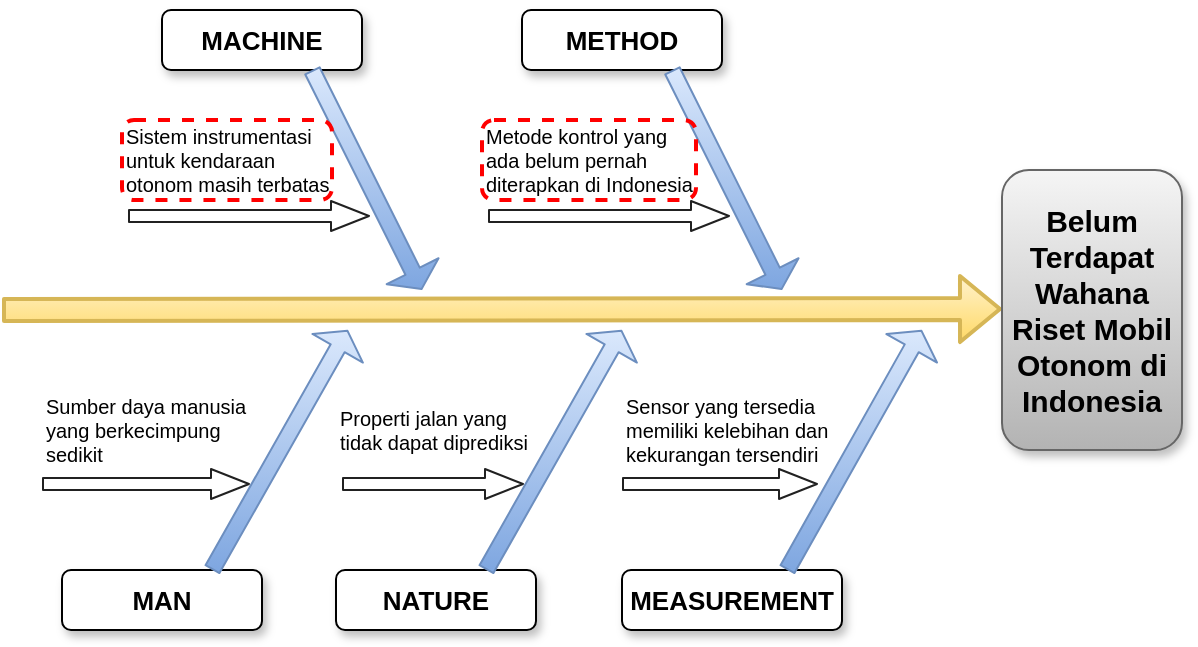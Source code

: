 <mxfile version="13.4.5" type="device"><diagram id="jLkJDvXrtNMCfjUAyQRA" name="Page-1"><mxGraphModel dx="126" dy="373" grid="1" gridSize="10" guides="1" tooltips="1" connect="1" arrows="1" fold="1" page="1" pageScale="1" pageWidth="850" pageHeight="1100" math="0" shadow="0"><root><mxCell id="0"/><mxCell id="1" parent="0"/><mxCell id="m4LBOICfB5WqHeilM_Sq-1" value="" style="shape=flexArrow;endArrow=classic;html=1;fontSize=10;fillColor=#fff2cc;strokeWidth=2;endSize=6;startSize=6;gradientColor=#ffd966;strokeColor=#d6b656;" edge="1" parent="1"><mxGeometry width="50" height="50" relative="1" as="geometry"><mxPoint x="170" y="320" as="sourcePoint"/><mxPoint x="670" y="319.5" as="targetPoint"/></mxGeometry></mxCell><mxCell id="m4LBOICfB5WqHeilM_Sq-3" value="Belum Terdapat Wahana Riset Mobil Otonom di Indonesia" style="rounded=1;whiteSpace=wrap;html=1;fontSize=15;fontStyle=1;fillColor=#f5f5f5;strokeColor=#666666;gradientColor=#b3b3b3;glass=0;shadow=1;" vertex="1" parent="1"><mxGeometry x="670" y="250" width="90" height="140" as="geometry"/></mxCell><mxCell id="m4LBOICfB5WqHeilM_Sq-16" value="" style="group" vertex="1" connectable="0" parent="1"><mxGeometry x="480" y="330" width="150" height="150" as="geometry"/></mxCell><mxCell id="m4LBOICfB5WqHeilM_Sq-7" value="MEASUREMENT" style="rounded=1;whiteSpace=wrap;html=1;fontSize=13;fontStyle=1;shadow=1;" vertex="1" parent="m4LBOICfB5WqHeilM_Sq-16"><mxGeometry y="120" width="110" height="30" as="geometry"/></mxCell><mxCell id="m4LBOICfB5WqHeilM_Sq-8" value="" style="shape=flexArrow;endArrow=classic;html=1;strokeWidth=1;fontSize=12;width=8;endSize=3;startSize=3;fillColor=#dae8fc;strokeColor=#6c8ebf;exitX=0.75;exitY=0;exitDx=0;exitDy=0;gradientColor=#7ea6e0;" edge="1" parent="m4LBOICfB5WqHeilM_Sq-16" source="m4LBOICfB5WqHeilM_Sq-7"><mxGeometry width="50" height="50" relative="1" as="geometry"><mxPoint x="60" y="120" as="sourcePoint"/><mxPoint x="150" as="targetPoint"/></mxGeometry></mxCell><mxCell id="m4LBOICfB5WqHeilM_Sq-9" value="Sensor yang tersedia memiliki kelebihan dan kekurangan tersendiri" style="text;html=1;strokeColor=none;fillColor=none;align=left;verticalAlign=middle;whiteSpace=wrap;rounded=0;shadow=1;glass=0;fontSize=10;" vertex="1" parent="m4LBOICfB5WqHeilM_Sq-16"><mxGeometry y="30" width="110" height="40" as="geometry"/></mxCell><mxCell id="m4LBOICfB5WqHeilM_Sq-10" value="" style="shape=flexArrow;endArrow=classic;html=1;strokeWidth=1;fontSize=10;strokeColor=#212121;width=6;endSize=6;startSize=6;endWidth=8;" edge="1" parent="m4LBOICfB5WqHeilM_Sq-16"><mxGeometry width="50" height="50" relative="1" as="geometry"><mxPoint y="77" as="sourcePoint"/><mxPoint x="98" y="77" as="targetPoint"/></mxGeometry></mxCell><mxCell id="m4LBOICfB5WqHeilM_Sq-17" value="" style="group" vertex="1" connectable="0" parent="1"><mxGeometry x="337" y="330" width="143" height="150" as="geometry"/></mxCell><mxCell id="m4LBOICfB5WqHeilM_Sq-12" value="NATURE" style="rounded=1;whiteSpace=wrap;html=1;fontSize=13;fontStyle=1;shadow=1;" vertex="1" parent="m4LBOICfB5WqHeilM_Sq-17"><mxGeometry y="120" width="100" height="30" as="geometry"/></mxCell><mxCell id="m4LBOICfB5WqHeilM_Sq-13" value="" style="shape=flexArrow;endArrow=classic;html=1;strokeWidth=1;fontSize=12;width=8;endSize=3;startSize=3;fillColor=#dae8fc;strokeColor=#6c8ebf;gradientColor=#7ea6e0;exitX=0.75;exitY=0;exitDx=0;exitDy=0;" edge="1" parent="m4LBOICfB5WqHeilM_Sq-17" source="m4LBOICfB5WqHeilM_Sq-12"><mxGeometry width="50" height="50" relative="1" as="geometry"><mxPoint x="93" y="120" as="sourcePoint"/><mxPoint x="143" as="targetPoint"/></mxGeometry></mxCell><mxCell id="m4LBOICfB5WqHeilM_Sq-14" value="Properti jalan yang tidak dapat diprediksi" style="text;html=1;strokeColor=none;fillColor=none;align=left;verticalAlign=middle;whiteSpace=wrap;rounded=0;shadow=1;glass=0;fontSize=10;" vertex="1" parent="m4LBOICfB5WqHeilM_Sq-17"><mxGeometry y="30" width="100" height="40" as="geometry"/></mxCell><mxCell id="m4LBOICfB5WqHeilM_Sq-15" value="" style="shape=flexArrow;endArrow=classic;html=1;strokeWidth=1;fontSize=10;strokeColor=#212121;width=6;endSize=6;startSize=6;endWidth=8;" edge="1" parent="m4LBOICfB5WqHeilM_Sq-17"><mxGeometry width="50" height="50" relative="1" as="geometry"><mxPoint x="3" y="77" as="sourcePoint"/><mxPoint x="94" y="77" as="targetPoint"/></mxGeometry></mxCell><mxCell id="m4LBOICfB5WqHeilM_Sq-18" value="" style="group" vertex="1" connectable="0" parent="1"><mxGeometry x="200" y="330" width="143" height="150" as="geometry"/></mxCell><mxCell id="m4LBOICfB5WqHeilM_Sq-19" value="MAN" style="rounded=1;whiteSpace=wrap;html=1;fontSize=13;fontStyle=1;shadow=1;" vertex="1" parent="m4LBOICfB5WqHeilM_Sq-18"><mxGeometry y="120" width="100" height="30" as="geometry"/></mxCell><mxCell id="m4LBOICfB5WqHeilM_Sq-20" value="" style="shape=flexArrow;endArrow=classic;html=1;strokeWidth=1;fontSize=12;width=8;endSize=3;startSize=3;fillColor=#dae8fc;strokeColor=#6c8ebf;gradientColor=#7ea6e0;exitX=0.75;exitY=0;exitDx=0;exitDy=0;" edge="1" parent="m4LBOICfB5WqHeilM_Sq-18" source="m4LBOICfB5WqHeilM_Sq-19"><mxGeometry width="50" height="50" relative="1" as="geometry"><mxPoint x="93" y="120" as="sourcePoint"/><mxPoint x="143" as="targetPoint"/></mxGeometry></mxCell><mxCell id="m4LBOICfB5WqHeilM_Sq-21" value="Sumber daya manusia yang berkecimpung sedikit" style="text;html=1;strokeColor=none;fillColor=none;align=left;verticalAlign=middle;whiteSpace=wrap;rounded=0;shadow=1;glass=0;fontSize=10;" vertex="1" parent="m4LBOICfB5WqHeilM_Sq-18"><mxGeometry x="-10" y="30" width="110" height="40" as="geometry"/></mxCell><mxCell id="m4LBOICfB5WqHeilM_Sq-22" value="" style="shape=flexArrow;endArrow=classic;html=1;strokeWidth=1;fontSize=10;strokeColor=#212121;width=6;endSize=6;startSize=6;endWidth=8;" edge="1" parent="m4LBOICfB5WqHeilM_Sq-18"><mxGeometry width="50" height="50" relative="1" as="geometry"><mxPoint x="-10" y="77" as="sourcePoint"/><mxPoint x="94" y="77" as="targetPoint"/></mxGeometry></mxCell><mxCell id="m4LBOICfB5WqHeilM_Sq-25" value="" style="group" vertex="1" connectable="0" parent="1"><mxGeometry x="410" y="170" width="150" height="140" as="geometry"/></mxCell><mxCell id="m4LBOICfB5WqHeilM_Sq-4" value="METHOD" style="rounded=1;whiteSpace=wrap;html=1;fontSize=13;fontStyle=1;shadow=1;" vertex="1" parent="m4LBOICfB5WqHeilM_Sq-25"><mxGeometry x="20" width="100" height="30" as="geometry"/></mxCell><mxCell id="m4LBOICfB5WqHeilM_Sq-5" value="" style="shape=flexArrow;endArrow=classic;html=1;strokeWidth=1;fontSize=12;width=8;endSize=3;startSize=3;fillColor=#dae8fc;strokeColor=#6c8ebf;exitX=0.75;exitY=1;exitDx=0;exitDy=0;gradientColor=#7ea6e0;" edge="1" parent="m4LBOICfB5WqHeilM_Sq-25" source="m4LBOICfB5WqHeilM_Sq-4"><mxGeometry width="50" height="50" relative="1" as="geometry"><mxPoint x="70" y="30" as="sourcePoint"/><mxPoint x="150" y="140" as="targetPoint"/></mxGeometry></mxCell><mxCell id="m4LBOICfB5WqHeilM_Sq-23" value="" style="shape=flexArrow;endArrow=classic;html=1;strokeWidth=1;fontSize=10;strokeColor=#212121;width=6;endSize=6;startSize=6;endWidth=8;" edge="1" parent="m4LBOICfB5WqHeilM_Sq-25"><mxGeometry width="50" height="50" relative="1" as="geometry"><mxPoint x="3" y="103" as="sourcePoint"/><mxPoint x="124" y="103" as="targetPoint"/></mxGeometry></mxCell><mxCell id="m4LBOICfB5WqHeilM_Sq-24" value="Metode kontrol yang ada belum pernah diterapkan di Indonesia" style="text;html=1;strokeColor=none;fillColor=none;align=left;verticalAlign=middle;whiteSpace=wrap;rounded=0;shadow=1;glass=0;fontSize=10;" vertex="1" parent="m4LBOICfB5WqHeilM_Sq-25"><mxGeometry y="50" width="110" height="50" as="geometry"/></mxCell><mxCell id="m4LBOICfB5WqHeilM_Sq-33" value="" style="rounded=1;whiteSpace=wrap;html=1;shadow=0;glass=0;gradientColor=none;fontSize=10;align=left;fillColor=none;dashed=1;strokeColor=#FF0000;strokeWidth=2;" vertex="1" parent="m4LBOICfB5WqHeilM_Sq-25"><mxGeometry y="55" width="107" height="40" as="geometry"/></mxCell><mxCell id="m4LBOICfB5WqHeilM_Sq-26" value="" style="group" vertex="1" connectable="0" parent="1"><mxGeometry x="230" y="170" width="150" height="140" as="geometry"/></mxCell><mxCell id="m4LBOICfB5WqHeilM_Sq-27" value="MACHINE" style="rounded=1;whiteSpace=wrap;html=1;fontSize=13;fontStyle=1;shadow=1;" vertex="1" parent="m4LBOICfB5WqHeilM_Sq-26"><mxGeometry x="20" width="100" height="30" as="geometry"/></mxCell><mxCell id="m4LBOICfB5WqHeilM_Sq-28" value="" style="shape=flexArrow;endArrow=classic;html=1;strokeWidth=1;fontSize=12;width=8;endSize=3;startSize=3;fillColor=#dae8fc;strokeColor=#6c8ebf;exitX=0.75;exitY=1;exitDx=0;exitDy=0;gradientColor=#7ea6e0;" edge="1" parent="m4LBOICfB5WqHeilM_Sq-26" source="m4LBOICfB5WqHeilM_Sq-27"><mxGeometry width="50" height="50" relative="1" as="geometry"><mxPoint x="70" y="30" as="sourcePoint"/><mxPoint x="150" y="140" as="targetPoint"/></mxGeometry></mxCell><mxCell id="m4LBOICfB5WqHeilM_Sq-29" value="" style="shape=flexArrow;endArrow=classic;html=1;strokeWidth=1;fontSize=10;strokeColor=#212121;width=6;endSize=6;startSize=6;endWidth=8;" edge="1" parent="m4LBOICfB5WqHeilM_Sq-26"><mxGeometry width="50" height="50" relative="1" as="geometry"><mxPoint x="3" y="103" as="sourcePoint"/><mxPoint x="124" y="103" as="targetPoint"/></mxGeometry></mxCell><mxCell id="m4LBOICfB5WqHeilM_Sq-30" value="Sistem instrumentasi untuk kendaraan otonom masih terbatas" style="text;html=1;strokeColor=none;fillColor=none;align=left;verticalAlign=middle;whiteSpace=wrap;rounded=0;shadow=1;glass=0;fontSize=10;" vertex="1" parent="m4LBOICfB5WqHeilM_Sq-26"><mxGeometry y="50" width="110" height="50" as="geometry"/></mxCell><mxCell id="m4LBOICfB5WqHeilM_Sq-32" value="" style="rounded=1;whiteSpace=wrap;html=1;shadow=0;glass=0;gradientColor=none;fontSize=10;align=left;fillColor=none;dashed=1;strokeColor=#FF0000;strokeWidth=2;" vertex="1" parent="m4LBOICfB5WqHeilM_Sq-26"><mxGeometry y="55" width="105" height="40" as="geometry"/></mxCell></root></mxGraphModel></diagram></mxfile>
